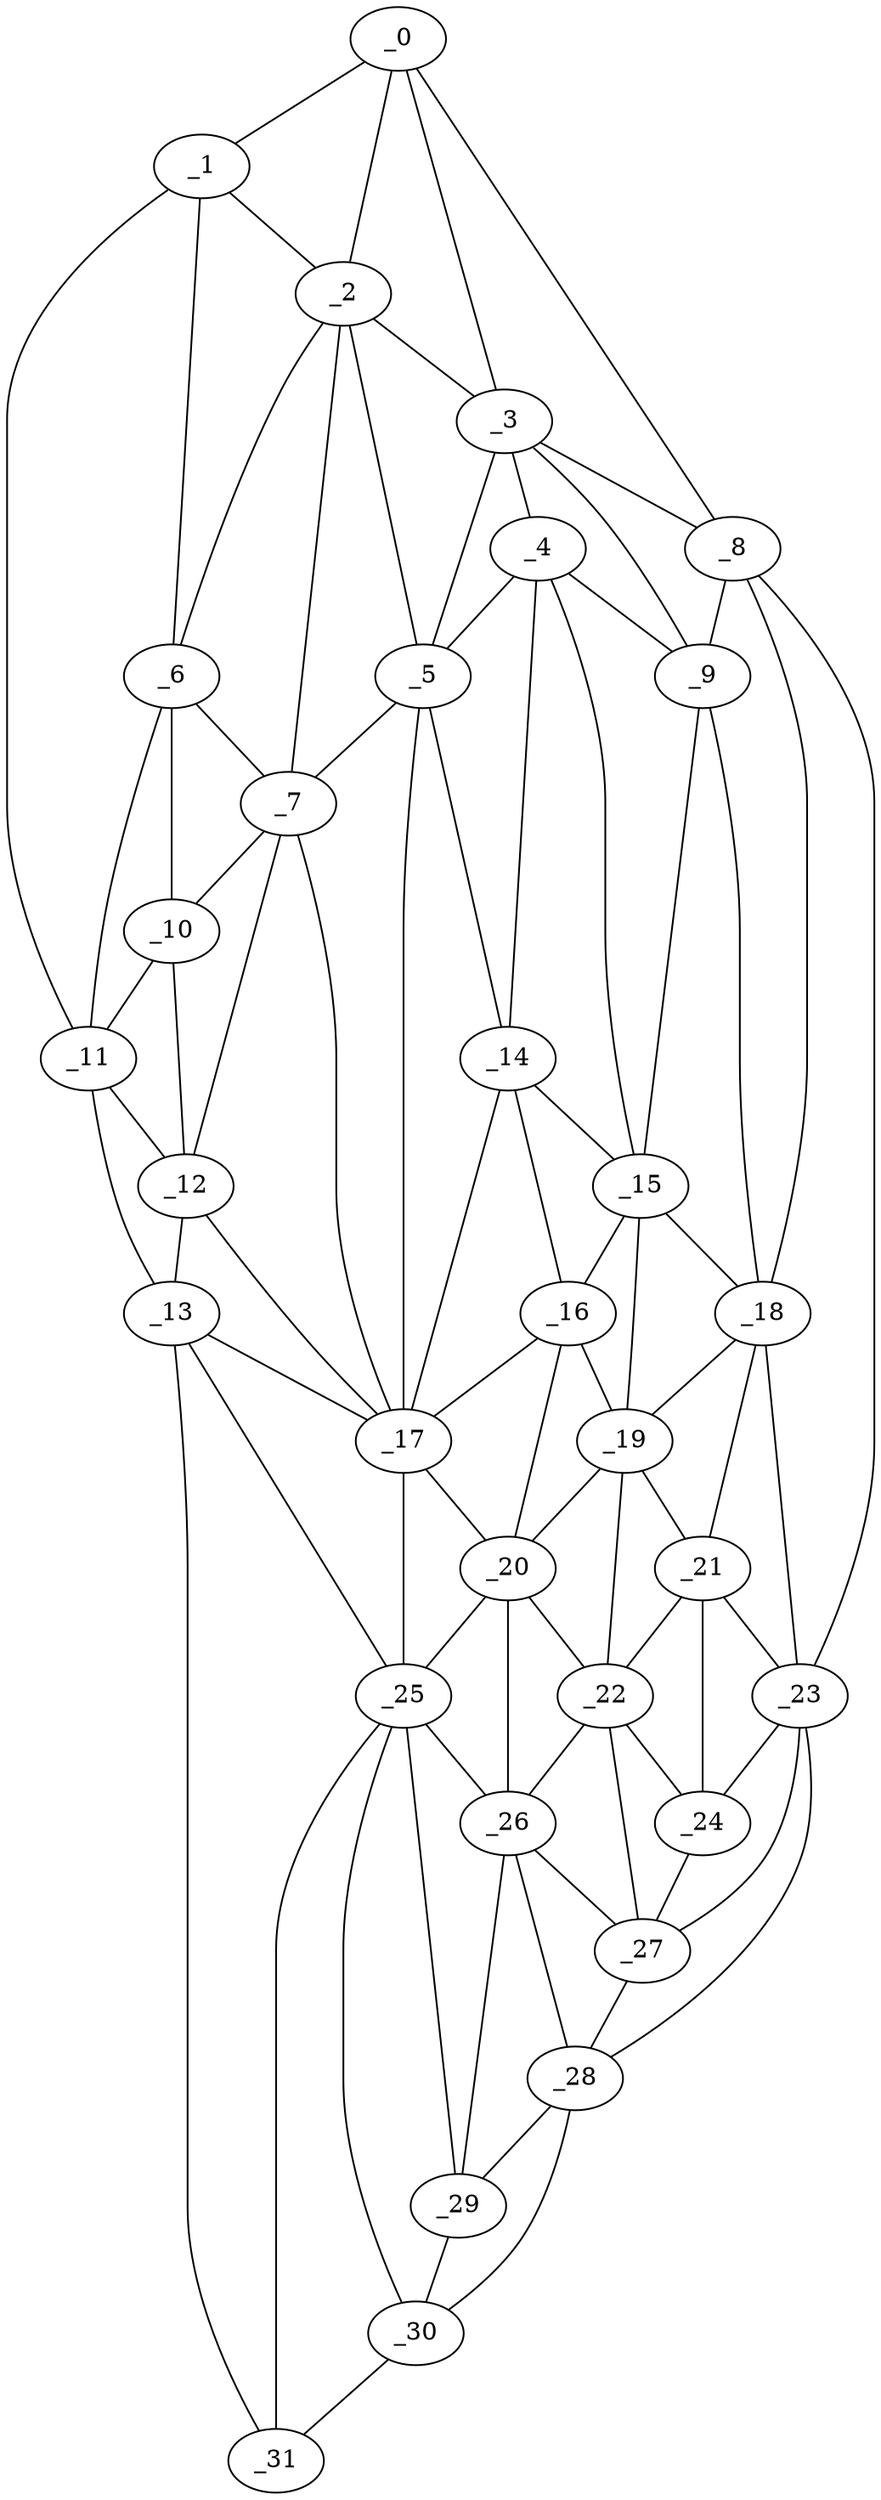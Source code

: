 graph "obj32__285.gxl" {
	_0	 [x=9,
		y=52];
	_1	 [x=24,
		y=17];
	_0 -- _1	 [valence=1];
	_2	 [x=28,
		y=42];
	_0 -- _2	 [valence=2];
	_3	 [x=30,
		y=71];
	_0 -- _3	 [valence=1];
	_8	 [x=51,
		y=113];
	_0 -- _8	 [valence=1];
	_1 -- _2	 [valence=1];
	_6	 [x=46,
		y=21];
	_1 -- _6	 [valence=2];
	_11	 [x=62,
		y=13];
	_1 -- _11	 [valence=1];
	_2 -- _3	 [valence=2];
	_5	 [x=45,
		y=50];
	_2 -- _5	 [valence=1];
	_2 -- _6	 [valence=2];
	_7	 [x=49,
		y=30];
	_2 -- _7	 [valence=2];
	_4	 [x=36,
		y=73];
	_3 -- _4	 [valence=1];
	_3 -- _5	 [valence=2];
	_3 -- _8	 [valence=2];
	_9	 [x=52,
		y=97];
	_3 -- _9	 [valence=2];
	_4 -- _5	 [valence=1];
	_4 -- _9	 [valence=2];
	_14	 [x=77,
		y=74];
	_4 -- _14	 [valence=1];
	_15	 [x=77,
		y=78];
	_4 -- _15	 [valence=2];
	_5 -- _7	 [valence=1];
	_5 -- _14	 [valence=2];
	_17	 [x=84,
		y=39];
	_5 -- _17	 [valence=1];
	_6 -- _7	 [valence=2];
	_10	 [x=55,
		y=19];
	_6 -- _10	 [valence=2];
	_6 -- _11	 [valence=1];
	_7 -- _10	 [valence=2];
	_12	 [x=63,
		y=21];
	_7 -- _12	 [valence=2];
	_7 -- _17	 [valence=1];
	_8 -- _9	 [valence=2];
	_18	 [x=85,
		y=89];
	_8 -- _18	 [valence=2];
	_23	 [x=101,
		y=108];
	_8 -- _23	 [valence=1];
	_9 -- _15	 [valence=1];
	_9 -- _18	 [valence=2];
	_10 -- _11	 [valence=1];
	_10 -- _12	 [valence=1];
	_11 -- _12	 [valence=2];
	_13	 [x=69,
		y=13];
	_11 -- _13	 [valence=1];
	_12 -- _13	 [valence=2];
	_12 -- _17	 [valence=2];
	_13 -- _17	 [valence=1];
	_25	 [x=108,
		y=44];
	_13 -- _25	 [valence=2];
	_31	 [x=126,
		y=38];
	_13 -- _31	 [valence=1];
	_14 -- _15	 [valence=2];
	_16	 [x=83,
		y=72];
	_14 -- _16	 [valence=2];
	_14 -- _17	 [valence=2];
	_15 -- _16	 [valence=2];
	_15 -- _18	 [valence=1];
	_19	 [x=86,
		y=80];
	_15 -- _19	 [valence=2];
	_16 -- _17	 [valence=2];
	_16 -- _19	 [valence=1];
	_20	 [x=92,
		y=70];
	_16 -- _20	 [valence=2];
	_17 -- _20	 [valence=1];
	_17 -- _25	 [valence=2];
	_18 -- _19	 [valence=1];
	_21	 [x=94,
		y=86];
	_18 -- _21	 [valence=1];
	_18 -- _23	 [valence=1];
	_19 -- _20	 [valence=2];
	_19 -- _21	 [valence=2];
	_22	 [x=100,
		y=74];
	_19 -- _22	 [valence=2];
	_20 -- _22	 [valence=2];
	_20 -- _25	 [valence=2];
	_26	 [x=109,
		y=70];
	_20 -- _26	 [valence=1];
	_21 -- _22	 [valence=2];
	_21 -- _23	 [valence=2];
	_24	 [x=104,
		y=84];
	_21 -- _24	 [valence=2];
	_22 -- _24	 [valence=2];
	_22 -- _26	 [valence=2];
	_27	 [x=109,
		y=83];
	_22 -- _27	 [valence=2];
	_23 -- _24	 [valence=2];
	_23 -- _27	 [valence=2];
	_28	 [x=113,
		y=80];
	_23 -- _28	 [valence=1];
	_24 -- _27	 [valence=2];
	_25 -- _26	 [valence=1];
	_29	 [x=117,
		y=68];
	_25 -- _29	 [valence=2];
	_30	 [x=123,
		y=51];
	_25 -- _30	 [valence=2];
	_25 -- _31	 [valence=2];
	_26 -- _27	 [valence=1];
	_26 -- _28	 [valence=2];
	_26 -- _29	 [valence=1];
	_27 -- _28	 [valence=2];
	_28 -- _29	 [valence=2];
	_28 -- _30	 [valence=1];
	_29 -- _30	 [valence=1];
	_30 -- _31	 [valence=1];
}
